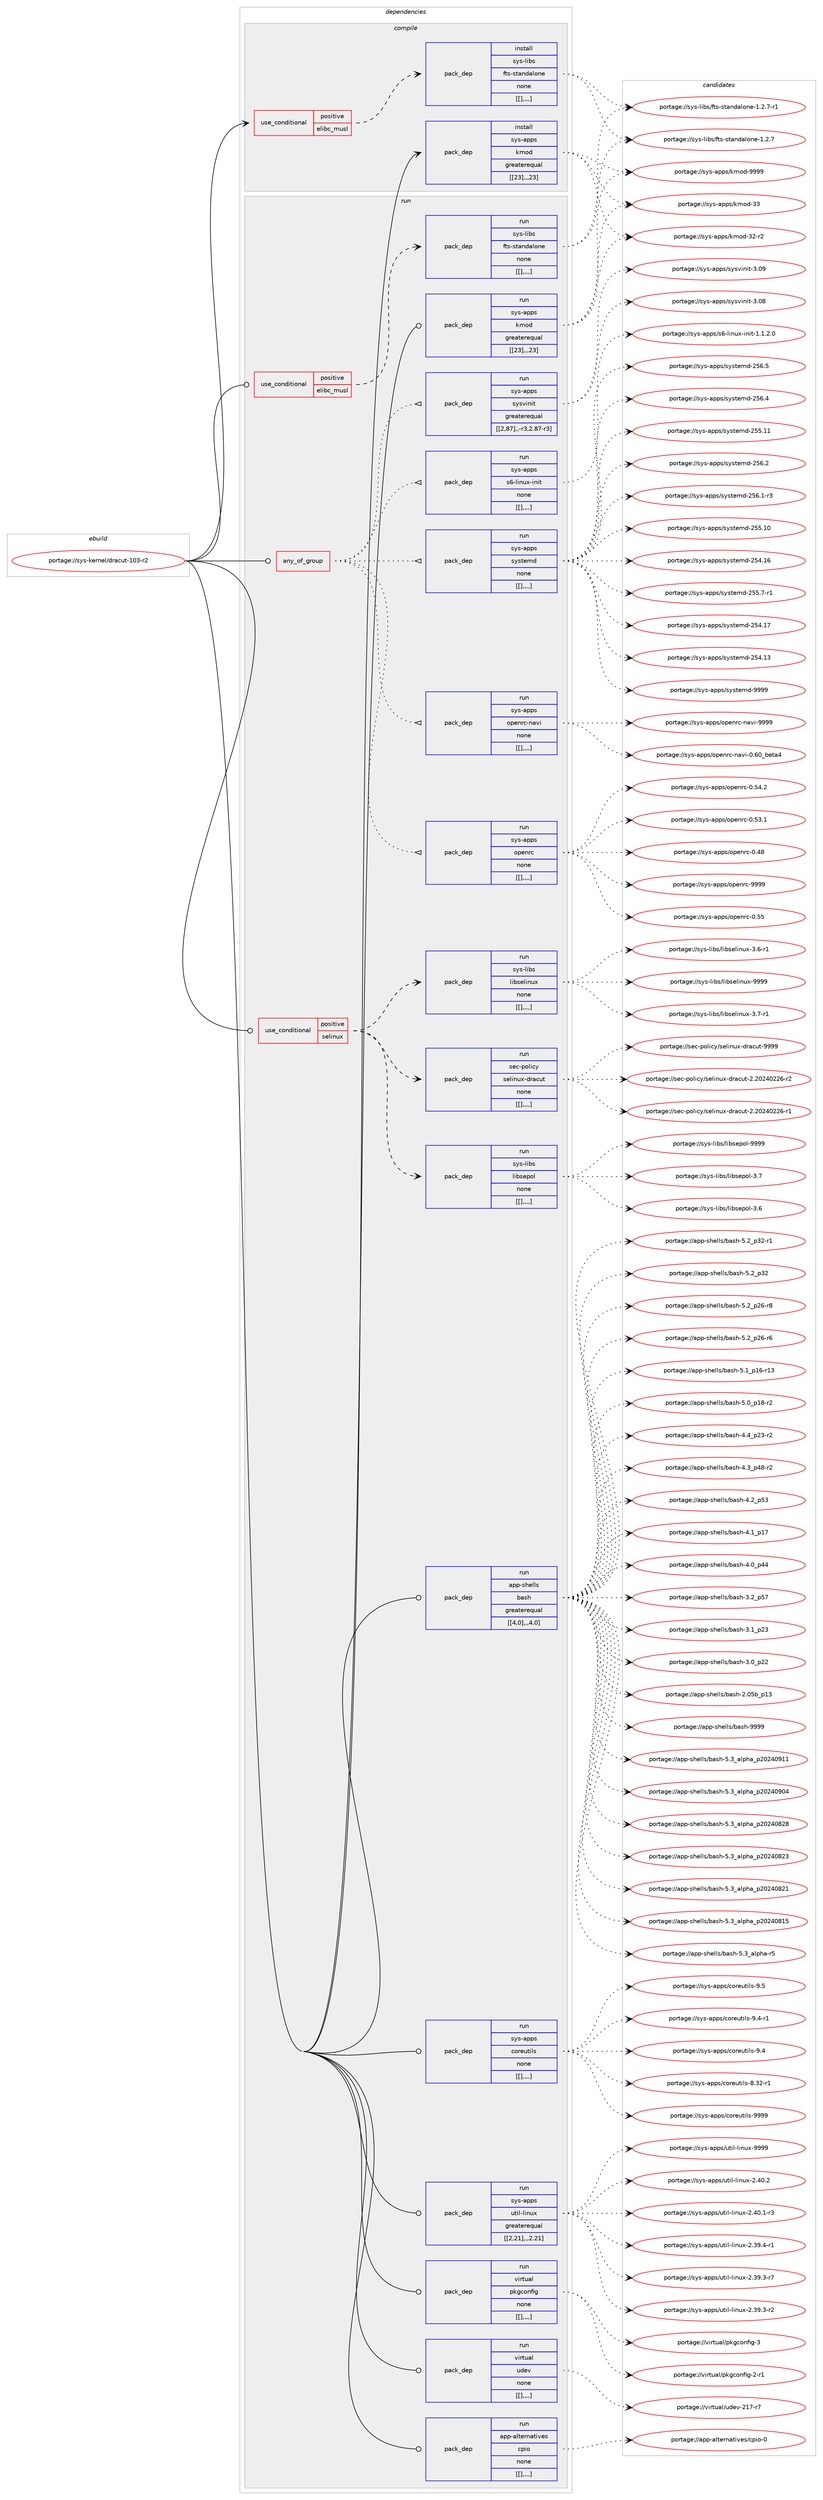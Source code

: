 digraph prolog {

# *************
# Graph options
# *************

newrank=true;
concentrate=true;
compound=true;
graph [rankdir=LR,fontname=Helvetica,fontsize=10,ranksep=1.5];#, ranksep=2.5, nodesep=0.2];
edge  [arrowhead=vee];
node  [fontname=Helvetica,fontsize=10];

# **********
# The ebuild
# **********

subgraph cluster_leftcol {
color=gray;
label=<<i>ebuild</i>>;
id [label="portage://sys-kernel/dracut-103-r2", color=red, width=4, href="../sys-kernel/dracut-103-r2.svg"];
}

# ****************
# The dependencies
# ****************

subgraph cluster_midcol {
color=gray;
label=<<i>dependencies</i>>;
subgraph cluster_compile {
fillcolor="#eeeeee";
style=filled;
label=<<i>compile</i>>;
subgraph cond121357 {
dependency456059 [label=<<TABLE BORDER="0" CELLBORDER="1" CELLSPACING="0" CELLPADDING="4"><TR><TD ROWSPAN="3" CELLPADDING="10">use_conditional</TD></TR><TR><TD>positive</TD></TR><TR><TD>elibc_musl</TD></TR></TABLE>>, shape=none, color=red];
subgraph pack331600 {
dependency456060 [label=<<TABLE BORDER="0" CELLBORDER="1" CELLSPACING="0" CELLPADDING="4" WIDTH="220"><TR><TD ROWSPAN="6" CELLPADDING="30">pack_dep</TD></TR><TR><TD WIDTH="110">install</TD></TR><TR><TD>sys-libs</TD></TR><TR><TD>fts-standalone</TD></TR><TR><TD>none</TD></TR><TR><TD>[[],,,,]</TD></TR></TABLE>>, shape=none, color=blue];
}
dependency456059:e -> dependency456060:w [weight=20,style="dashed",arrowhead="vee"];
}
id:e -> dependency456059:w [weight=20,style="solid",arrowhead="vee"];
subgraph pack331601 {
dependency456061 [label=<<TABLE BORDER="0" CELLBORDER="1" CELLSPACING="0" CELLPADDING="4" WIDTH="220"><TR><TD ROWSPAN="6" CELLPADDING="30">pack_dep</TD></TR><TR><TD WIDTH="110">install</TD></TR><TR><TD>sys-apps</TD></TR><TR><TD>kmod</TD></TR><TR><TD>greaterequal</TD></TR><TR><TD>[[23],,,23]</TD></TR></TABLE>>, shape=none, color=blue];
}
id:e -> dependency456061:w [weight=20,style="solid",arrowhead="vee"];
}
subgraph cluster_compileandrun {
fillcolor="#eeeeee";
style=filled;
label=<<i>compile and run</i>>;
}
subgraph cluster_run {
fillcolor="#eeeeee";
style=filled;
label=<<i>run</i>>;
subgraph any2897 {
dependency456062 [label=<<TABLE BORDER="0" CELLBORDER="1" CELLSPACING="0" CELLPADDING="4"><TR><TD CELLPADDING="10">any_of_group</TD></TR></TABLE>>, shape=none, color=red];subgraph pack331602 {
dependency456063 [label=<<TABLE BORDER="0" CELLBORDER="1" CELLSPACING="0" CELLPADDING="4" WIDTH="220"><TR><TD ROWSPAN="6" CELLPADDING="30">pack_dep</TD></TR><TR><TD WIDTH="110">run</TD></TR><TR><TD>sys-apps</TD></TR><TR><TD>sysvinit</TD></TR><TR><TD>greaterequal</TD></TR><TR><TD>[[2,87],,-r3,2.87-r3]</TD></TR></TABLE>>, shape=none, color=blue];
}
dependency456062:e -> dependency456063:w [weight=20,style="dotted",arrowhead="oinv"];
subgraph pack331603 {
dependency456064 [label=<<TABLE BORDER="0" CELLBORDER="1" CELLSPACING="0" CELLPADDING="4" WIDTH="220"><TR><TD ROWSPAN="6" CELLPADDING="30">pack_dep</TD></TR><TR><TD WIDTH="110">run</TD></TR><TR><TD>sys-apps</TD></TR><TR><TD>openrc</TD></TR><TR><TD>none</TD></TR><TR><TD>[[],,,,]</TD></TR></TABLE>>, shape=none, color=blue];
}
dependency456062:e -> dependency456064:w [weight=20,style="dotted",arrowhead="oinv"];
subgraph pack331604 {
dependency456065 [label=<<TABLE BORDER="0" CELLBORDER="1" CELLSPACING="0" CELLPADDING="4" WIDTH="220"><TR><TD ROWSPAN="6" CELLPADDING="30">pack_dep</TD></TR><TR><TD WIDTH="110">run</TD></TR><TR><TD>sys-apps</TD></TR><TR><TD>openrc-navi</TD></TR><TR><TD>none</TD></TR><TR><TD>[[],,,,]</TD></TR></TABLE>>, shape=none, color=blue];
}
dependency456062:e -> dependency456065:w [weight=20,style="dotted",arrowhead="oinv"];
subgraph pack331605 {
dependency456066 [label=<<TABLE BORDER="0" CELLBORDER="1" CELLSPACING="0" CELLPADDING="4" WIDTH="220"><TR><TD ROWSPAN="6" CELLPADDING="30">pack_dep</TD></TR><TR><TD WIDTH="110">run</TD></TR><TR><TD>sys-apps</TD></TR><TR><TD>systemd</TD></TR><TR><TD>none</TD></TR><TR><TD>[[],,,,]</TD></TR></TABLE>>, shape=none, color=blue];
}
dependency456062:e -> dependency456066:w [weight=20,style="dotted",arrowhead="oinv"];
subgraph pack331606 {
dependency456067 [label=<<TABLE BORDER="0" CELLBORDER="1" CELLSPACING="0" CELLPADDING="4" WIDTH="220"><TR><TD ROWSPAN="6" CELLPADDING="30">pack_dep</TD></TR><TR><TD WIDTH="110">run</TD></TR><TR><TD>sys-apps</TD></TR><TR><TD>s6-linux-init</TD></TR><TR><TD>none</TD></TR><TR><TD>[[],,,,]</TD></TR></TABLE>>, shape=none, color=blue];
}
dependency456062:e -> dependency456067:w [weight=20,style="dotted",arrowhead="oinv"];
}
id:e -> dependency456062:w [weight=20,style="solid",arrowhead="odot"];
subgraph cond121358 {
dependency456068 [label=<<TABLE BORDER="0" CELLBORDER="1" CELLSPACING="0" CELLPADDING="4"><TR><TD ROWSPAN="3" CELLPADDING="10">use_conditional</TD></TR><TR><TD>positive</TD></TR><TR><TD>elibc_musl</TD></TR></TABLE>>, shape=none, color=red];
subgraph pack331607 {
dependency456069 [label=<<TABLE BORDER="0" CELLBORDER="1" CELLSPACING="0" CELLPADDING="4" WIDTH="220"><TR><TD ROWSPAN="6" CELLPADDING="30">pack_dep</TD></TR><TR><TD WIDTH="110">run</TD></TR><TR><TD>sys-libs</TD></TR><TR><TD>fts-standalone</TD></TR><TR><TD>none</TD></TR><TR><TD>[[],,,,]</TD></TR></TABLE>>, shape=none, color=blue];
}
dependency456068:e -> dependency456069:w [weight=20,style="dashed",arrowhead="vee"];
}
id:e -> dependency456068:w [weight=20,style="solid",arrowhead="odot"];
subgraph cond121359 {
dependency456070 [label=<<TABLE BORDER="0" CELLBORDER="1" CELLSPACING="0" CELLPADDING="4"><TR><TD ROWSPAN="3" CELLPADDING="10">use_conditional</TD></TR><TR><TD>positive</TD></TR><TR><TD>selinux</TD></TR></TABLE>>, shape=none, color=red];
subgraph pack331608 {
dependency456071 [label=<<TABLE BORDER="0" CELLBORDER="1" CELLSPACING="0" CELLPADDING="4" WIDTH="220"><TR><TD ROWSPAN="6" CELLPADDING="30">pack_dep</TD></TR><TR><TD WIDTH="110">run</TD></TR><TR><TD>sec-policy</TD></TR><TR><TD>selinux-dracut</TD></TR><TR><TD>none</TD></TR><TR><TD>[[],,,,]</TD></TR></TABLE>>, shape=none, color=blue];
}
dependency456070:e -> dependency456071:w [weight=20,style="dashed",arrowhead="vee"];
subgraph pack331609 {
dependency456072 [label=<<TABLE BORDER="0" CELLBORDER="1" CELLSPACING="0" CELLPADDING="4" WIDTH="220"><TR><TD ROWSPAN="6" CELLPADDING="30">pack_dep</TD></TR><TR><TD WIDTH="110">run</TD></TR><TR><TD>sys-libs</TD></TR><TR><TD>libselinux</TD></TR><TR><TD>none</TD></TR><TR><TD>[[],,,,]</TD></TR></TABLE>>, shape=none, color=blue];
}
dependency456070:e -> dependency456072:w [weight=20,style="dashed",arrowhead="vee"];
subgraph pack331610 {
dependency456073 [label=<<TABLE BORDER="0" CELLBORDER="1" CELLSPACING="0" CELLPADDING="4" WIDTH="220"><TR><TD ROWSPAN="6" CELLPADDING="30">pack_dep</TD></TR><TR><TD WIDTH="110">run</TD></TR><TR><TD>sys-libs</TD></TR><TR><TD>libsepol</TD></TR><TR><TD>none</TD></TR><TR><TD>[[],,,,]</TD></TR></TABLE>>, shape=none, color=blue];
}
dependency456070:e -> dependency456073:w [weight=20,style="dashed",arrowhead="vee"];
}
id:e -> dependency456070:w [weight=20,style="solid",arrowhead="odot"];
subgraph pack331611 {
dependency456074 [label=<<TABLE BORDER="0" CELLBORDER="1" CELLSPACING="0" CELLPADDING="4" WIDTH="220"><TR><TD ROWSPAN="6" CELLPADDING="30">pack_dep</TD></TR><TR><TD WIDTH="110">run</TD></TR><TR><TD>app-alternatives</TD></TR><TR><TD>cpio</TD></TR><TR><TD>none</TD></TR><TR><TD>[[],,,,]</TD></TR></TABLE>>, shape=none, color=blue];
}
id:e -> dependency456074:w [weight=20,style="solid",arrowhead="odot"];
subgraph pack331612 {
dependency456075 [label=<<TABLE BORDER="0" CELLBORDER="1" CELLSPACING="0" CELLPADDING="4" WIDTH="220"><TR><TD ROWSPAN="6" CELLPADDING="30">pack_dep</TD></TR><TR><TD WIDTH="110">run</TD></TR><TR><TD>app-shells</TD></TR><TR><TD>bash</TD></TR><TR><TD>greaterequal</TD></TR><TR><TD>[[4,0],,,4.0]</TD></TR></TABLE>>, shape=none, color=blue];
}
id:e -> dependency456075:w [weight=20,style="solid",arrowhead="odot"];
subgraph pack331613 {
dependency456076 [label=<<TABLE BORDER="0" CELLBORDER="1" CELLSPACING="0" CELLPADDING="4" WIDTH="220"><TR><TD ROWSPAN="6" CELLPADDING="30">pack_dep</TD></TR><TR><TD WIDTH="110">run</TD></TR><TR><TD>sys-apps</TD></TR><TR><TD>coreutils</TD></TR><TR><TD>none</TD></TR><TR><TD>[[],,,,]</TD></TR></TABLE>>, shape=none, color=blue];
}
id:e -> dependency456076:w [weight=20,style="solid",arrowhead="odot"];
subgraph pack331614 {
dependency456077 [label=<<TABLE BORDER="0" CELLBORDER="1" CELLSPACING="0" CELLPADDING="4" WIDTH="220"><TR><TD ROWSPAN="6" CELLPADDING="30">pack_dep</TD></TR><TR><TD WIDTH="110">run</TD></TR><TR><TD>sys-apps</TD></TR><TR><TD>kmod</TD></TR><TR><TD>greaterequal</TD></TR><TR><TD>[[23],,,23]</TD></TR></TABLE>>, shape=none, color=blue];
}
id:e -> dependency456077:w [weight=20,style="solid",arrowhead="odot"];
subgraph pack331615 {
dependency456078 [label=<<TABLE BORDER="0" CELLBORDER="1" CELLSPACING="0" CELLPADDING="4" WIDTH="220"><TR><TD ROWSPAN="6" CELLPADDING="30">pack_dep</TD></TR><TR><TD WIDTH="110">run</TD></TR><TR><TD>sys-apps</TD></TR><TR><TD>util-linux</TD></TR><TR><TD>greaterequal</TD></TR><TR><TD>[[2,21],,,2.21]</TD></TR></TABLE>>, shape=none, color=blue];
}
id:e -> dependency456078:w [weight=20,style="solid",arrowhead="odot"];
subgraph pack331616 {
dependency456079 [label=<<TABLE BORDER="0" CELLBORDER="1" CELLSPACING="0" CELLPADDING="4" WIDTH="220"><TR><TD ROWSPAN="6" CELLPADDING="30">pack_dep</TD></TR><TR><TD WIDTH="110">run</TD></TR><TR><TD>virtual</TD></TR><TR><TD>pkgconfig</TD></TR><TR><TD>none</TD></TR><TR><TD>[[],,,,]</TD></TR></TABLE>>, shape=none, color=blue];
}
id:e -> dependency456079:w [weight=20,style="solid",arrowhead="odot"];
subgraph pack331617 {
dependency456080 [label=<<TABLE BORDER="0" CELLBORDER="1" CELLSPACING="0" CELLPADDING="4" WIDTH="220"><TR><TD ROWSPAN="6" CELLPADDING="30">pack_dep</TD></TR><TR><TD WIDTH="110">run</TD></TR><TR><TD>virtual</TD></TR><TR><TD>udev</TD></TR><TR><TD>none</TD></TR><TR><TD>[[],,,,]</TD></TR></TABLE>>, shape=none, color=blue];
}
id:e -> dependency456080:w [weight=20,style="solid",arrowhead="odot"];
}
}

# **************
# The candidates
# **************

subgraph cluster_choices {
rank=same;
color=gray;
label=<<i>candidates</i>>;

subgraph choice331600 {
color=black;
nodesep=1;
choice1151211154510810598115471021161154511511697110100971081111101014549465046554511449 [label="portage://sys-libs/fts-standalone-1.2.7-r1", color=red, width=4,href="../sys-libs/fts-standalone-1.2.7-r1.svg"];
choice115121115451081059811547102116115451151169711010097108111110101454946504655 [label="portage://sys-libs/fts-standalone-1.2.7", color=red, width=4,href="../sys-libs/fts-standalone-1.2.7.svg"];
dependency456060:e -> choice1151211154510810598115471021161154511511697110100971081111101014549465046554511449:w [style=dotted,weight="100"];
dependency456060:e -> choice115121115451081059811547102116115451151169711010097108111110101454946504655:w [style=dotted,weight="100"];
}
subgraph choice331601 {
color=black;
nodesep=1;
choice1151211154597112112115471071091111004557575757 [label="portage://sys-apps/kmod-9999", color=red, width=4,href="../sys-apps/kmod-9999.svg"];
choice115121115459711211211547107109111100455151 [label="portage://sys-apps/kmod-33", color=red, width=4,href="../sys-apps/kmod-33.svg"];
choice1151211154597112112115471071091111004551504511450 [label="portage://sys-apps/kmod-32-r2", color=red, width=4,href="../sys-apps/kmod-32-r2.svg"];
dependency456061:e -> choice1151211154597112112115471071091111004557575757:w [style=dotted,weight="100"];
dependency456061:e -> choice115121115459711211211547107109111100455151:w [style=dotted,weight="100"];
dependency456061:e -> choice1151211154597112112115471071091111004551504511450:w [style=dotted,weight="100"];
}
subgraph choice331602 {
color=black;
nodesep=1;
choice1151211154597112112115471151211151181051101051164551464857 [label="portage://sys-apps/sysvinit-3.09", color=red, width=4,href="../sys-apps/sysvinit-3.09.svg"];
choice1151211154597112112115471151211151181051101051164551464856 [label="portage://sys-apps/sysvinit-3.08", color=red, width=4,href="../sys-apps/sysvinit-3.08.svg"];
dependency456063:e -> choice1151211154597112112115471151211151181051101051164551464857:w [style=dotted,weight="100"];
dependency456063:e -> choice1151211154597112112115471151211151181051101051164551464856:w [style=dotted,weight="100"];
}
subgraph choice331603 {
color=black;
nodesep=1;
choice115121115459711211211547111112101110114994557575757 [label="portage://sys-apps/openrc-9999", color=red, width=4,href="../sys-apps/openrc-9999.svg"];
choice115121115459711211211547111112101110114994548465353 [label="portage://sys-apps/openrc-0.55", color=red, width=4,href="../sys-apps/openrc-0.55.svg"];
choice1151211154597112112115471111121011101149945484653524650 [label="portage://sys-apps/openrc-0.54.2", color=red, width=4,href="../sys-apps/openrc-0.54.2.svg"];
choice1151211154597112112115471111121011101149945484653514649 [label="portage://sys-apps/openrc-0.53.1", color=red, width=4,href="../sys-apps/openrc-0.53.1.svg"];
choice115121115459711211211547111112101110114994548465256 [label="portage://sys-apps/openrc-0.48", color=red, width=4,href="../sys-apps/openrc-0.48.svg"];
dependency456064:e -> choice115121115459711211211547111112101110114994557575757:w [style=dotted,weight="100"];
dependency456064:e -> choice115121115459711211211547111112101110114994548465353:w [style=dotted,weight="100"];
dependency456064:e -> choice1151211154597112112115471111121011101149945484653524650:w [style=dotted,weight="100"];
dependency456064:e -> choice1151211154597112112115471111121011101149945484653514649:w [style=dotted,weight="100"];
dependency456064:e -> choice115121115459711211211547111112101110114994548465256:w [style=dotted,weight="100"];
}
subgraph choice331604 {
color=black;
nodesep=1;
choice1151211154597112112115471111121011101149945110971181054557575757 [label="portage://sys-apps/openrc-navi-9999", color=red, width=4,href="../sys-apps/openrc-navi-9999.svg"];
choice115121115459711211211547111112101110114994511097118105454846544895981011169752 [label="portage://sys-apps/openrc-navi-0.60_beta4", color=red, width=4,href="../sys-apps/openrc-navi-0.60_beta4.svg"];
dependency456065:e -> choice1151211154597112112115471111121011101149945110971181054557575757:w [style=dotted,weight="100"];
dependency456065:e -> choice115121115459711211211547111112101110114994511097118105454846544895981011169752:w [style=dotted,weight="100"];
}
subgraph choice331605 {
color=black;
nodesep=1;
choice1151211154597112112115471151211151161011091004557575757 [label="portage://sys-apps/systemd-9999", color=red, width=4,href="../sys-apps/systemd-9999.svg"];
choice115121115459711211211547115121115116101109100455053544653 [label="portage://sys-apps/systemd-256.5", color=red, width=4,href="../sys-apps/systemd-256.5.svg"];
choice115121115459711211211547115121115116101109100455053544652 [label="portage://sys-apps/systemd-256.4", color=red, width=4,href="../sys-apps/systemd-256.4.svg"];
choice115121115459711211211547115121115116101109100455053544650 [label="portage://sys-apps/systemd-256.2", color=red, width=4,href="../sys-apps/systemd-256.2.svg"];
choice1151211154597112112115471151211151161011091004550535446494511451 [label="portage://sys-apps/systemd-256.1-r3", color=red, width=4,href="../sys-apps/systemd-256.1-r3.svg"];
choice11512111545971121121154711512111511610110910045505353464949 [label="portage://sys-apps/systemd-255.11", color=red, width=4,href="../sys-apps/systemd-255.11.svg"];
choice11512111545971121121154711512111511610110910045505353464948 [label="portage://sys-apps/systemd-255.10", color=red, width=4,href="../sys-apps/systemd-255.10.svg"];
choice1151211154597112112115471151211151161011091004550535346554511449 [label="portage://sys-apps/systemd-255.7-r1", color=red, width=4,href="../sys-apps/systemd-255.7-r1.svg"];
choice11512111545971121121154711512111511610110910045505352464955 [label="portage://sys-apps/systemd-254.17", color=red, width=4,href="../sys-apps/systemd-254.17.svg"];
choice11512111545971121121154711512111511610110910045505352464954 [label="portage://sys-apps/systemd-254.16", color=red, width=4,href="../sys-apps/systemd-254.16.svg"];
choice11512111545971121121154711512111511610110910045505352464951 [label="portage://sys-apps/systemd-254.13", color=red, width=4,href="../sys-apps/systemd-254.13.svg"];
dependency456066:e -> choice1151211154597112112115471151211151161011091004557575757:w [style=dotted,weight="100"];
dependency456066:e -> choice115121115459711211211547115121115116101109100455053544653:w [style=dotted,weight="100"];
dependency456066:e -> choice115121115459711211211547115121115116101109100455053544652:w [style=dotted,weight="100"];
dependency456066:e -> choice115121115459711211211547115121115116101109100455053544650:w [style=dotted,weight="100"];
dependency456066:e -> choice1151211154597112112115471151211151161011091004550535446494511451:w [style=dotted,weight="100"];
dependency456066:e -> choice11512111545971121121154711512111511610110910045505353464949:w [style=dotted,weight="100"];
dependency456066:e -> choice11512111545971121121154711512111511610110910045505353464948:w [style=dotted,weight="100"];
dependency456066:e -> choice1151211154597112112115471151211151161011091004550535346554511449:w [style=dotted,weight="100"];
dependency456066:e -> choice11512111545971121121154711512111511610110910045505352464955:w [style=dotted,weight="100"];
dependency456066:e -> choice11512111545971121121154711512111511610110910045505352464954:w [style=dotted,weight="100"];
dependency456066:e -> choice11512111545971121121154711512111511610110910045505352464951:w [style=dotted,weight="100"];
}
subgraph choice331606 {
color=black;
nodesep=1;
choice1151211154597112112115471155445108105110117120451051101051164549464946504648 [label="portage://sys-apps/s6-linux-init-1.1.2.0", color=red, width=4,href="../sys-apps/s6-linux-init-1.1.2.0.svg"];
dependency456067:e -> choice1151211154597112112115471155445108105110117120451051101051164549464946504648:w [style=dotted,weight="100"];
}
subgraph choice331607 {
color=black;
nodesep=1;
choice1151211154510810598115471021161154511511697110100971081111101014549465046554511449 [label="portage://sys-libs/fts-standalone-1.2.7-r1", color=red, width=4,href="../sys-libs/fts-standalone-1.2.7-r1.svg"];
choice115121115451081059811547102116115451151169711010097108111110101454946504655 [label="portage://sys-libs/fts-standalone-1.2.7", color=red, width=4,href="../sys-libs/fts-standalone-1.2.7.svg"];
dependency456069:e -> choice1151211154510810598115471021161154511511697110100971081111101014549465046554511449:w [style=dotted,weight="100"];
dependency456069:e -> choice115121115451081059811547102116115451151169711010097108111110101454946504655:w [style=dotted,weight="100"];
}
subgraph choice331608 {
color=black;
nodesep=1;
choice115101994511211110810599121471151011081051101171204510011497991171164557575757 [label="portage://sec-policy/selinux-dracut-9999", color=red, width=4,href="../sec-policy/selinux-dracut-9999.svg"];
choice1151019945112111108105991214711510110810511011712045100114979911711645504650485052485050544511450 [label="portage://sec-policy/selinux-dracut-2.20240226-r2", color=red, width=4,href="../sec-policy/selinux-dracut-2.20240226-r2.svg"];
choice1151019945112111108105991214711510110810511011712045100114979911711645504650485052485050544511449 [label="portage://sec-policy/selinux-dracut-2.20240226-r1", color=red, width=4,href="../sec-policy/selinux-dracut-2.20240226-r1.svg"];
dependency456071:e -> choice115101994511211110810599121471151011081051101171204510011497991171164557575757:w [style=dotted,weight="100"];
dependency456071:e -> choice1151019945112111108105991214711510110810511011712045100114979911711645504650485052485050544511450:w [style=dotted,weight="100"];
dependency456071:e -> choice1151019945112111108105991214711510110810511011712045100114979911711645504650485052485050544511449:w [style=dotted,weight="100"];
}
subgraph choice331609 {
color=black;
nodesep=1;
choice115121115451081059811547108105981151011081051101171204557575757 [label="portage://sys-libs/libselinux-9999", color=red, width=4,href="../sys-libs/libselinux-9999.svg"];
choice11512111545108105981154710810598115101108105110117120455146554511449 [label="portage://sys-libs/libselinux-3.7-r1", color=red, width=4,href="../sys-libs/libselinux-3.7-r1.svg"];
choice11512111545108105981154710810598115101108105110117120455146544511449 [label="portage://sys-libs/libselinux-3.6-r1", color=red, width=4,href="../sys-libs/libselinux-3.6-r1.svg"];
dependency456072:e -> choice115121115451081059811547108105981151011081051101171204557575757:w [style=dotted,weight="100"];
dependency456072:e -> choice11512111545108105981154710810598115101108105110117120455146554511449:w [style=dotted,weight="100"];
dependency456072:e -> choice11512111545108105981154710810598115101108105110117120455146544511449:w [style=dotted,weight="100"];
}
subgraph choice331610 {
color=black;
nodesep=1;
choice115121115451081059811547108105981151011121111084557575757 [label="portage://sys-libs/libsepol-9999", color=red, width=4,href="../sys-libs/libsepol-9999.svg"];
choice1151211154510810598115471081059811510111211110845514655 [label="portage://sys-libs/libsepol-3.7", color=red, width=4,href="../sys-libs/libsepol-3.7.svg"];
choice1151211154510810598115471081059811510111211110845514654 [label="portage://sys-libs/libsepol-3.6", color=red, width=4,href="../sys-libs/libsepol-3.6.svg"];
dependency456073:e -> choice115121115451081059811547108105981151011121111084557575757:w [style=dotted,weight="100"];
dependency456073:e -> choice1151211154510810598115471081059811510111211110845514655:w [style=dotted,weight="100"];
dependency456073:e -> choice1151211154510810598115471081059811510111211110845514654:w [style=dotted,weight="100"];
}
subgraph choice331611 {
color=black;
nodesep=1;
choice9711211245971081161011141109711610511810111547991121051114548 [label="portage://app-alternatives/cpio-0", color=red, width=4,href="../app-alternatives/cpio-0.svg"];
dependency456074:e -> choice9711211245971081161011141109711610511810111547991121051114548:w [style=dotted,weight="100"];
}
subgraph choice331612 {
color=black;
nodesep=1;
choice97112112451151041011081081154798971151044557575757 [label="portage://app-shells/bash-9999", color=red, width=4,href="../app-shells/bash-9999.svg"];
choice971121124511510410110810811547989711510445534651959710811210497951125048505248574949 [label="portage://app-shells/bash-5.3_alpha_p20240911", color=red, width=4,href="../app-shells/bash-5.3_alpha_p20240911.svg"];
choice971121124511510410110810811547989711510445534651959710811210497951125048505248574852 [label="portage://app-shells/bash-5.3_alpha_p20240904", color=red, width=4,href="../app-shells/bash-5.3_alpha_p20240904.svg"];
choice971121124511510410110810811547989711510445534651959710811210497951125048505248565056 [label="portage://app-shells/bash-5.3_alpha_p20240828", color=red, width=4,href="../app-shells/bash-5.3_alpha_p20240828.svg"];
choice971121124511510410110810811547989711510445534651959710811210497951125048505248565051 [label="portage://app-shells/bash-5.3_alpha_p20240823", color=red, width=4,href="../app-shells/bash-5.3_alpha_p20240823.svg"];
choice971121124511510410110810811547989711510445534651959710811210497951125048505248565049 [label="portage://app-shells/bash-5.3_alpha_p20240821", color=red, width=4,href="../app-shells/bash-5.3_alpha_p20240821.svg"];
choice971121124511510410110810811547989711510445534651959710811210497951125048505248564953 [label="portage://app-shells/bash-5.3_alpha_p20240815", color=red, width=4,href="../app-shells/bash-5.3_alpha_p20240815.svg"];
choice9711211245115104101108108115479897115104455346519597108112104974511453 [label="portage://app-shells/bash-5.3_alpha-r5", color=red, width=4,href="../app-shells/bash-5.3_alpha-r5.svg"];
choice9711211245115104101108108115479897115104455346509511251504511449 [label="portage://app-shells/bash-5.2_p32-r1", color=red, width=4,href="../app-shells/bash-5.2_p32-r1.svg"];
choice971121124511510410110810811547989711510445534650951125150 [label="portage://app-shells/bash-5.2_p32", color=red, width=4,href="../app-shells/bash-5.2_p32.svg"];
choice9711211245115104101108108115479897115104455346509511250544511456 [label="portage://app-shells/bash-5.2_p26-r8", color=red, width=4,href="../app-shells/bash-5.2_p26-r8.svg"];
choice9711211245115104101108108115479897115104455346509511250544511454 [label="portage://app-shells/bash-5.2_p26-r6", color=red, width=4,href="../app-shells/bash-5.2_p26-r6.svg"];
choice971121124511510410110810811547989711510445534649951124954451144951 [label="portage://app-shells/bash-5.1_p16-r13", color=red, width=4,href="../app-shells/bash-5.1_p16-r13.svg"];
choice9711211245115104101108108115479897115104455346489511249564511450 [label="portage://app-shells/bash-5.0_p18-r2", color=red, width=4,href="../app-shells/bash-5.0_p18-r2.svg"];
choice9711211245115104101108108115479897115104455246529511250514511450 [label="portage://app-shells/bash-4.4_p23-r2", color=red, width=4,href="../app-shells/bash-4.4_p23-r2.svg"];
choice9711211245115104101108108115479897115104455246519511252564511450 [label="portage://app-shells/bash-4.3_p48-r2", color=red, width=4,href="../app-shells/bash-4.3_p48-r2.svg"];
choice971121124511510410110810811547989711510445524650951125351 [label="portage://app-shells/bash-4.2_p53", color=red, width=4,href="../app-shells/bash-4.2_p53.svg"];
choice971121124511510410110810811547989711510445524649951124955 [label="portage://app-shells/bash-4.1_p17", color=red, width=4,href="../app-shells/bash-4.1_p17.svg"];
choice971121124511510410110810811547989711510445524648951125252 [label="portage://app-shells/bash-4.0_p44", color=red, width=4,href="../app-shells/bash-4.0_p44.svg"];
choice971121124511510410110810811547989711510445514650951125355 [label="portage://app-shells/bash-3.2_p57", color=red, width=4,href="../app-shells/bash-3.2_p57.svg"];
choice971121124511510410110810811547989711510445514649951125051 [label="portage://app-shells/bash-3.1_p23", color=red, width=4,href="../app-shells/bash-3.1_p23.svg"];
choice971121124511510410110810811547989711510445514648951125050 [label="portage://app-shells/bash-3.0_p22", color=red, width=4,href="../app-shells/bash-3.0_p22.svg"];
choice9711211245115104101108108115479897115104455046485398951124951 [label="portage://app-shells/bash-2.05b_p13", color=red, width=4,href="../app-shells/bash-2.05b_p13.svg"];
dependency456075:e -> choice97112112451151041011081081154798971151044557575757:w [style=dotted,weight="100"];
dependency456075:e -> choice971121124511510410110810811547989711510445534651959710811210497951125048505248574949:w [style=dotted,weight="100"];
dependency456075:e -> choice971121124511510410110810811547989711510445534651959710811210497951125048505248574852:w [style=dotted,weight="100"];
dependency456075:e -> choice971121124511510410110810811547989711510445534651959710811210497951125048505248565056:w [style=dotted,weight="100"];
dependency456075:e -> choice971121124511510410110810811547989711510445534651959710811210497951125048505248565051:w [style=dotted,weight="100"];
dependency456075:e -> choice971121124511510410110810811547989711510445534651959710811210497951125048505248565049:w [style=dotted,weight="100"];
dependency456075:e -> choice971121124511510410110810811547989711510445534651959710811210497951125048505248564953:w [style=dotted,weight="100"];
dependency456075:e -> choice9711211245115104101108108115479897115104455346519597108112104974511453:w [style=dotted,weight="100"];
dependency456075:e -> choice9711211245115104101108108115479897115104455346509511251504511449:w [style=dotted,weight="100"];
dependency456075:e -> choice971121124511510410110810811547989711510445534650951125150:w [style=dotted,weight="100"];
dependency456075:e -> choice9711211245115104101108108115479897115104455346509511250544511456:w [style=dotted,weight="100"];
dependency456075:e -> choice9711211245115104101108108115479897115104455346509511250544511454:w [style=dotted,weight="100"];
dependency456075:e -> choice971121124511510410110810811547989711510445534649951124954451144951:w [style=dotted,weight="100"];
dependency456075:e -> choice9711211245115104101108108115479897115104455346489511249564511450:w [style=dotted,weight="100"];
dependency456075:e -> choice9711211245115104101108108115479897115104455246529511250514511450:w [style=dotted,weight="100"];
dependency456075:e -> choice9711211245115104101108108115479897115104455246519511252564511450:w [style=dotted,weight="100"];
dependency456075:e -> choice971121124511510410110810811547989711510445524650951125351:w [style=dotted,weight="100"];
dependency456075:e -> choice971121124511510410110810811547989711510445524649951124955:w [style=dotted,weight="100"];
dependency456075:e -> choice971121124511510410110810811547989711510445524648951125252:w [style=dotted,weight="100"];
dependency456075:e -> choice971121124511510410110810811547989711510445514650951125355:w [style=dotted,weight="100"];
dependency456075:e -> choice971121124511510410110810811547989711510445514649951125051:w [style=dotted,weight="100"];
dependency456075:e -> choice971121124511510410110810811547989711510445514648951125050:w [style=dotted,weight="100"];
dependency456075:e -> choice9711211245115104101108108115479897115104455046485398951124951:w [style=dotted,weight="100"];
}
subgraph choice331613 {
color=black;
nodesep=1;
choice115121115459711211211547991111141011171161051081154557575757 [label="portage://sys-apps/coreutils-9999", color=red, width=4,href="../sys-apps/coreutils-9999.svg"];
choice1151211154597112112115479911111410111711610510811545574653 [label="portage://sys-apps/coreutils-9.5", color=red, width=4,href="../sys-apps/coreutils-9.5.svg"];
choice11512111545971121121154799111114101117116105108115455746524511449 [label="portage://sys-apps/coreutils-9.4-r1", color=red, width=4,href="../sys-apps/coreutils-9.4-r1.svg"];
choice1151211154597112112115479911111410111711610510811545574652 [label="portage://sys-apps/coreutils-9.4", color=red, width=4,href="../sys-apps/coreutils-9.4.svg"];
choice1151211154597112112115479911111410111711610510811545564651504511449 [label="portage://sys-apps/coreutils-8.32-r1", color=red, width=4,href="../sys-apps/coreutils-8.32-r1.svg"];
dependency456076:e -> choice115121115459711211211547991111141011171161051081154557575757:w [style=dotted,weight="100"];
dependency456076:e -> choice1151211154597112112115479911111410111711610510811545574653:w [style=dotted,weight="100"];
dependency456076:e -> choice11512111545971121121154799111114101117116105108115455746524511449:w [style=dotted,weight="100"];
dependency456076:e -> choice1151211154597112112115479911111410111711610510811545574652:w [style=dotted,weight="100"];
dependency456076:e -> choice1151211154597112112115479911111410111711610510811545564651504511449:w [style=dotted,weight="100"];
}
subgraph choice331614 {
color=black;
nodesep=1;
choice1151211154597112112115471071091111004557575757 [label="portage://sys-apps/kmod-9999", color=red, width=4,href="../sys-apps/kmod-9999.svg"];
choice115121115459711211211547107109111100455151 [label="portage://sys-apps/kmod-33", color=red, width=4,href="../sys-apps/kmod-33.svg"];
choice1151211154597112112115471071091111004551504511450 [label="portage://sys-apps/kmod-32-r2", color=red, width=4,href="../sys-apps/kmod-32-r2.svg"];
dependency456077:e -> choice1151211154597112112115471071091111004557575757:w [style=dotted,weight="100"];
dependency456077:e -> choice115121115459711211211547107109111100455151:w [style=dotted,weight="100"];
dependency456077:e -> choice1151211154597112112115471071091111004551504511450:w [style=dotted,weight="100"];
}
subgraph choice331615 {
color=black;
nodesep=1;
choice115121115459711211211547117116105108451081051101171204557575757 [label="portage://sys-apps/util-linux-9999", color=red, width=4,href="../sys-apps/util-linux-9999.svg"];
choice1151211154597112112115471171161051084510810511011712045504652484650 [label="portage://sys-apps/util-linux-2.40.2", color=red, width=4,href="../sys-apps/util-linux-2.40.2.svg"];
choice11512111545971121121154711711610510845108105110117120455046524846494511451 [label="portage://sys-apps/util-linux-2.40.1-r3", color=red, width=4,href="../sys-apps/util-linux-2.40.1-r3.svg"];
choice11512111545971121121154711711610510845108105110117120455046515746524511449 [label="portage://sys-apps/util-linux-2.39.4-r1", color=red, width=4,href="../sys-apps/util-linux-2.39.4-r1.svg"];
choice11512111545971121121154711711610510845108105110117120455046515746514511455 [label="portage://sys-apps/util-linux-2.39.3-r7", color=red, width=4,href="../sys-apps/util-linux-2.39.3-r7.svg"];
choice11512111545971121121154711711610510845108105110117120455046515746514511450 [label="portage://sys-apps/util-linux-2.39.3-r2", color=red, width=4,href="../sys-apps/util-linux-2.39.3-r2.svg"];
dependency456078:e -> choice115121115459711211211547117116105108451081051101171204557575757:w [style=dotted,weight="100"];
dependency456078:e -> choice1151211154597112112115471171161051084510810511011712045504652484650:w [style=dotted,weight="100"];
dependency456078:e -> choice11512111545971121121154711711610510845108105110117120455046524846494511451:w [style=dotted,weight="100"];
dependency456078:e -> choice11512111545971121121154711711610510845108105110117120455046515746524511449:w [style=dotted,weight="100"];
dependency456078:e -> choice11512111545971121121154711711610510845108105110117120455046515746514511455:w [style=dotted,weight="100"];
dependency456078:e -> choice11512111545971121121154711711610510845108105110117120455046515746514511450:w [style=dotted,weight="100"];
}
subgraph choice331616 {
color=black;
nodesep=1;
choice1181051141161179710847112107103991111101021051034551 [label="portage://virtual/pkgconfig-3", color=red, width=4,href="../virtual/pkgconfig-3.svg"];
choice11810511411611797108471121071039911111010210510345504511449 [label="portage://virtual/pkgconfig-2-r1", color=red, width=4,href="../virtual/pkgconfig-2-r1.svg"];
dependency456079:e -> choice1181051141161179710847112107103991111101021051034551:w [style=dotted,weight="100"];
dependency456079:e -> choice11810511411611797108471121071039911111010210510345504511449:w [style=dotted,weight="100"];
}
subgraph choice331617 {
color=black;
nodesep=1;
choice1181051141161179710847117100101118455049554511455 [label="portage://virtual/udev-217-r7", color=red, width=4,href="../virtual/udev-217-r7.svg"];
dependency456080:e -> choice1181051141161179710847117100101118455049554511455:w [style=dotted,weight="100"];
}
}

}
